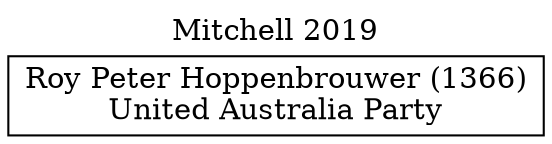 // House preference flow
digraph "Roy Peter Hoppenbrouwer (1366)_Mitchell_2019" {
	graph [label="Mitchell 2019" labelloc=t mclimit=10]
	node [shape=box]
	"Roy Peter Hoppenbrouwer (1366)" [label="Roy Peter Hoppenbrouwer (1366)
United Australia Party"]
}
